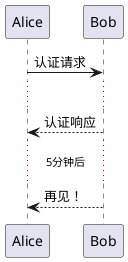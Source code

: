 @startuml
' 你可以使用...来表示延迟，并且还可以给延迟添加注释。

Alice -> Bob: 认证请求
...
Bob --> Alice: 认证响应
...5分钟后...
Bob --> Alice: 再见！

@enduml
